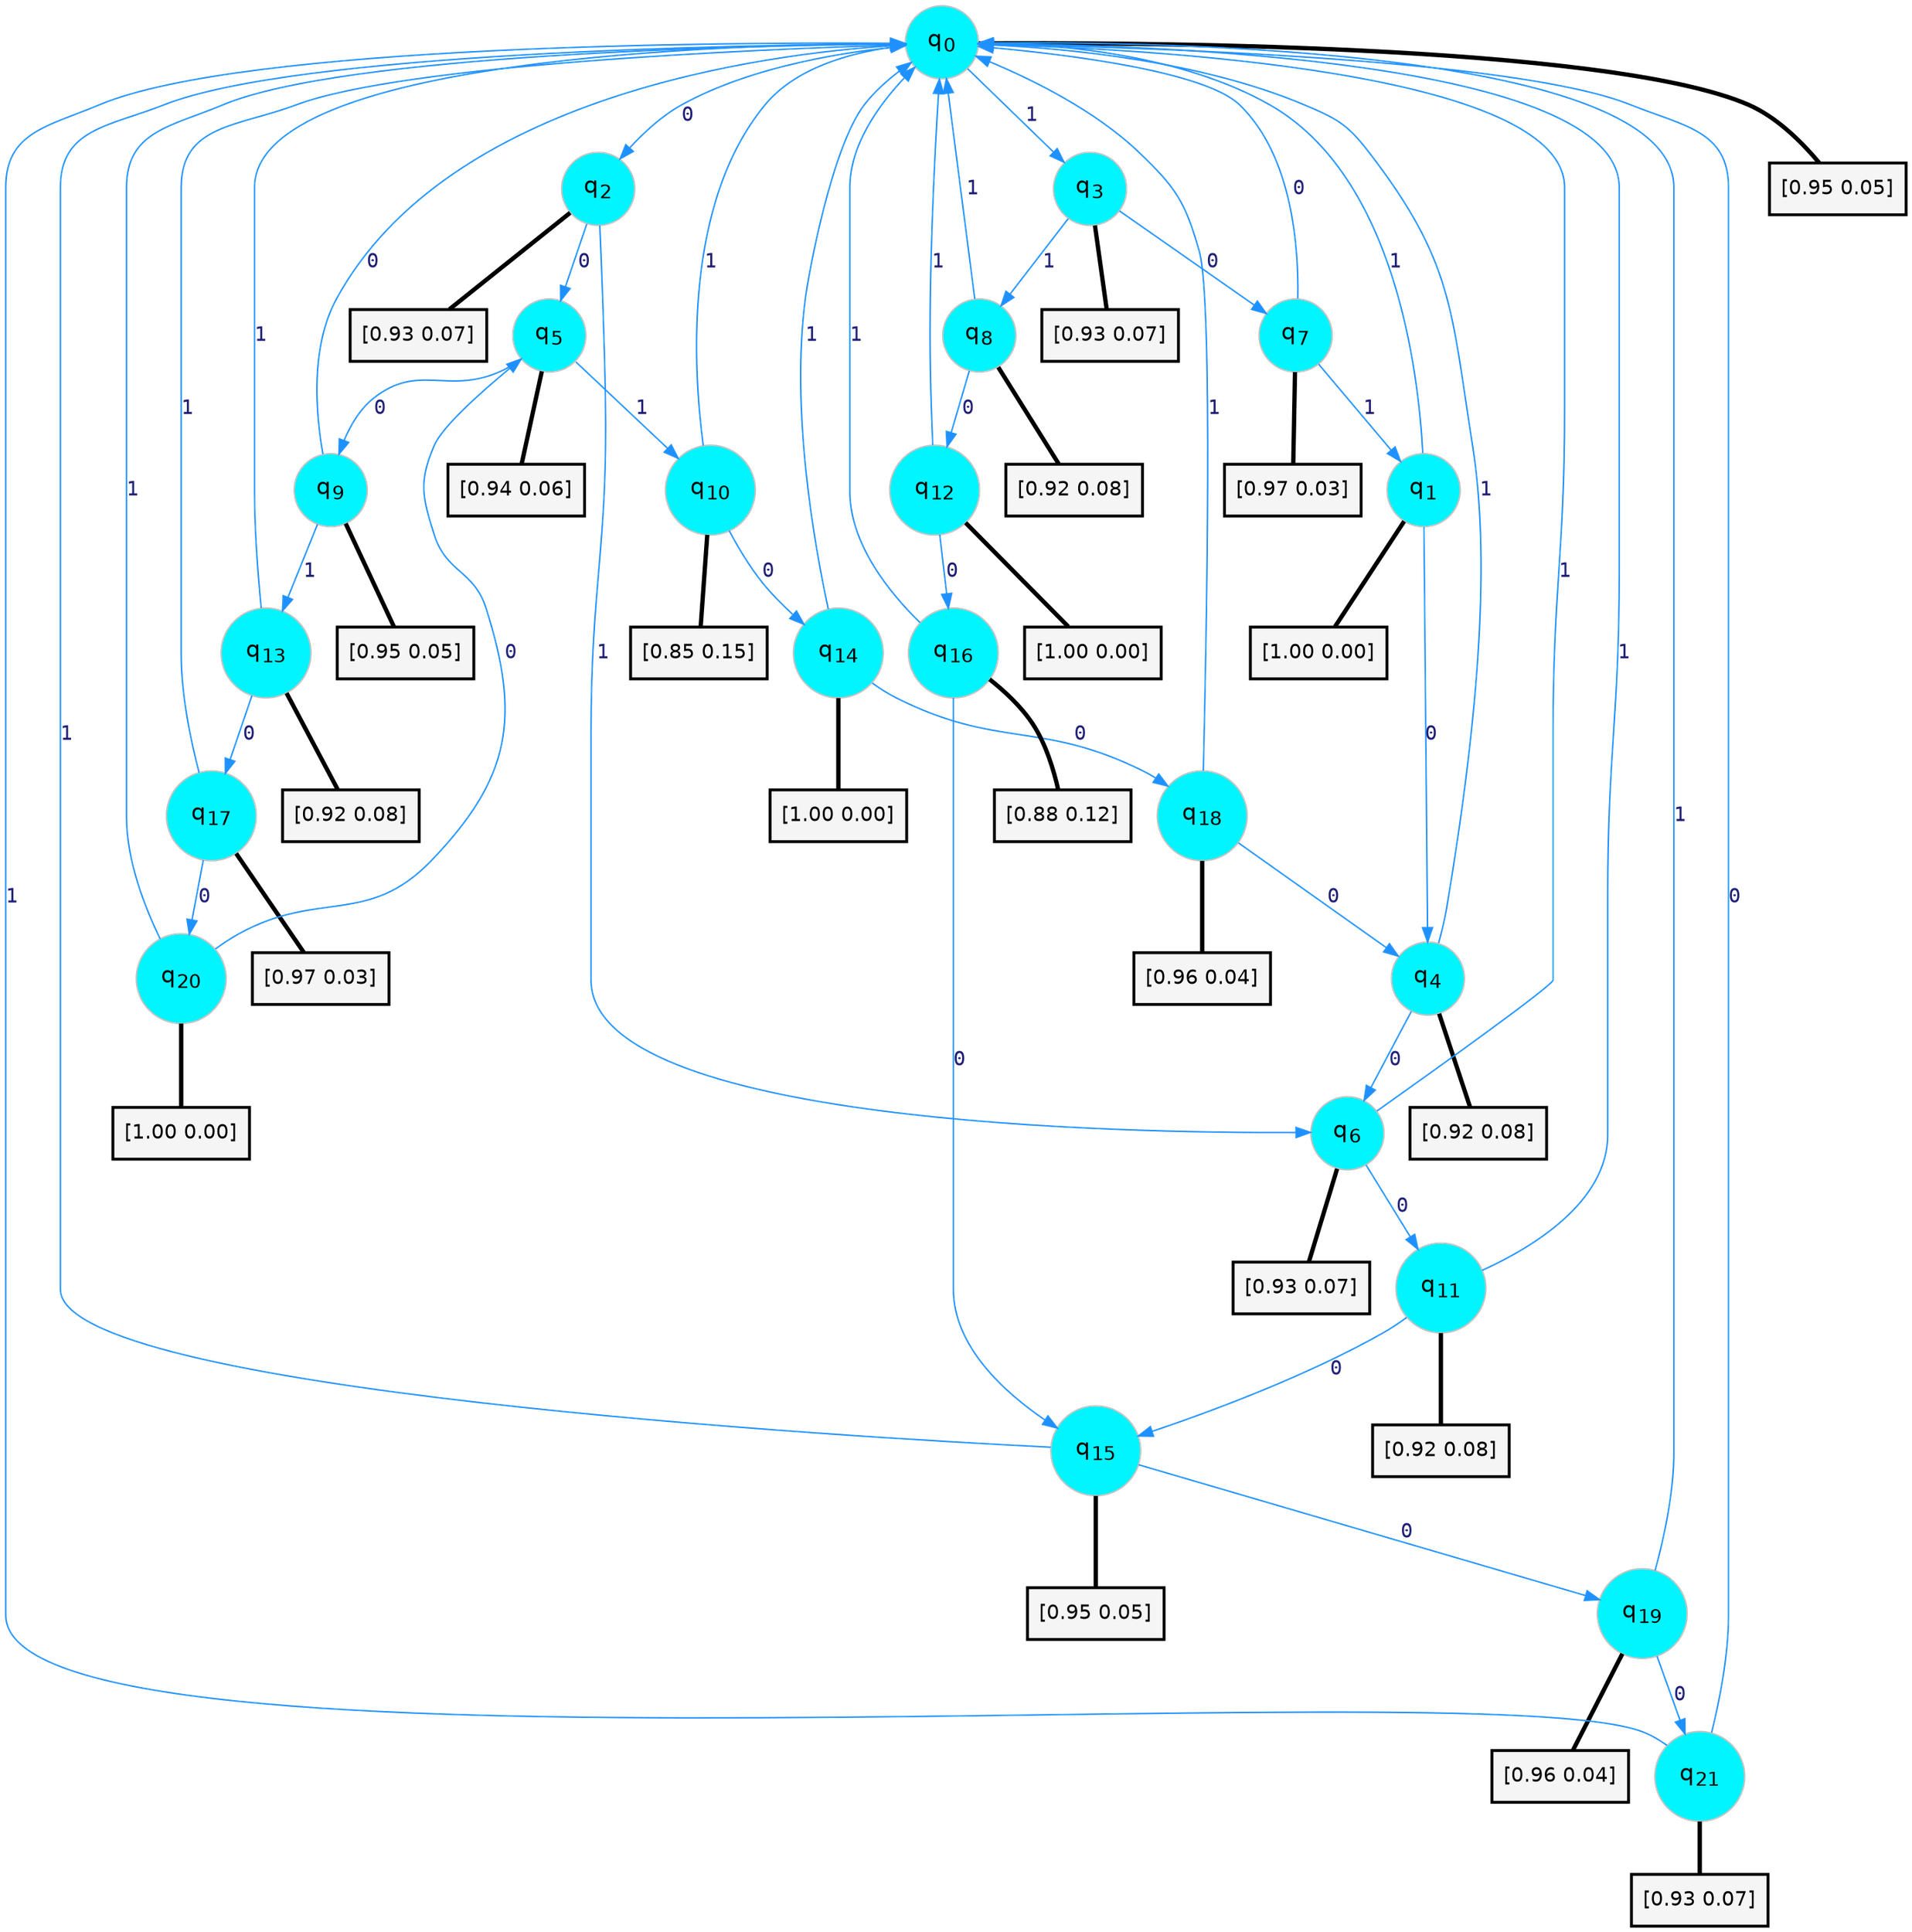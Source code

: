 digraph G {
graph [
bgcolor=transparent, dpi=300, rankdir=TD, size="40,25"];
node [
color=gray, fillcolor=turquoise1, fontcolor=black, fontname=Helvetica, fontsize=16, fontweight=bold, shape=circle, style=filled];
edge [
arrowsize=1, color=dodgerblue1, fontcolor=midnightblue, fontname=courier, fontweight=bold, penwidth=1, style=solid, weight=20];
0[label=<q<SUB>0</SUB>>];
1[label=<q<SUB>1</SUB>>];
2[label=<q<SUB>2</SUB>>];
3[label=<q<SUB>3</SUB>>];
4[label=<q<SUB>4</SUB>>];
5[label=<q<SUB>5</SUB>>];
6[label=<q<SUB>6</SUB>>];
7[label=<q<SUB>7</SUB>>];
8[label=<q<SUB>8</SUB>>];
9[label=<q<SUB>9</SUB>>];
10[label=<q<SUB>10</SUB>>];
11[label=<q<SUB>11</SUB>>];
12[label=<q<SUB>12</SUB>>];
13[label=<q<SUB>13</SUB>>];
14[label=<q<SUB>14</SUB>>];
15[label=<q<SUB>15</SUB>>];
16[label=<q<SUB>16</SUB>>];
17[label=<q<SUB>17</SUB>>];
18[label=<q<SUB>18</SUB>>];
19[label=<q<SUB>19</SUB>>];
20[label=<q<SUB>20</SUB>>];
21[label=<q<SUB>21</SUB>>];
22[label="[0.95 0.05]", shape=box,fontcolor=black, fontname=Helvetica, fontsize=14, penwidth=2, fillcolor=whitesmoke,color=black];
23[label="[1.00 0.00]", shape=box,fontcolor=black, fontname=Helvetica, fontsize=14, penwidth=2, fillcolor=whitesmoke,color=black];
24[label="[0.93 0.07]", shape=box,fontcolor=black, fontname=Helvetica, fontsize=14, penwidth=2, fillcolor=whitesmoke,color=black];
25[label="[0.93 0.07]", shape=box,fontcolor=black, fontname=Helvetica, fontsize=14, penwidth=2, fillcolor=whitesmoke,color=black];
26[label="[0.92 0.08]", shape=box,fontcolor=black, fontname=Helvetica, fontsize=14, penwidth=2, fillcolor=whitesmoke,color=black];
27[label="[0.94 0.06]", shape=box,fontcolor=black, fontname=Helvetica, fontsize=14, penwidth=2, fillcolor=whitesmoke,color=black];
28[label="[0.93 0.07]", shape=box,fontcolor=black, fontname=Helvetica, fontsize=14, penwidth=2, fillcolor=whitesmoke,color=black];
29[label="[0.97 0.03]", shape=box,fontcolor=black, fontname=Helvetica, fontsize=14, penwidth=2, fillcolor=whitesmoke,color=black];
30[label="[0.92 0.08]", shape=box,fontcolor=black, fontname=Helvetica, fontsize=14, penwidth=2, fillcolor=whitesmoke,color=black];
31[label="[0.95 0.05]", shape=box,fontcolor=black, fontname=Helvetica, fontsize=14, penwidth=2, fillcolor=whitesmoke,color=black];
32[label="[0.85 0.15]", shape=box,fontcolor=black, fontname=Helvetica, fontsize=14, penwidth=2, fillcolor=whitesmoke,color=black];
33[label="[0.92 0.08]", shape=box,fontcolor=black, fontname=Helvetica, fontsize=14, penwidth=2, fillcolor=whitesmoke,color=black];
34[label="[1.00 0.00]", shape=box,fontcolor=black, fontname=Helvetica, fontsize=14, penwidth=2, fillcolor=whitesmoke,color=black];
35[label="[0.92 0.08]", shape=box,fontcolor=black, fontname=Helvetica, fontsize=14, penwidth=2, fillcolor=whitesmoke,color=black];
36[label="[1.00 0.00]", shape=box,fontcolor=black, fontname=Helvetica, fontsize=14, penwidth=2, fillcolor=whitesmoke,color=black];
37[label="[0.95 0.05]", shape=box,fontcolor=black, fontname=Helvetica, fontsize=14, penwidth=2, fillcolor=whitesmoke,color=black];
38[label="[0.88 0.12]", shape=box,fontcolor=black, fontname=Helvetica, fontsize=14, penwidth=2, fillcolor=whitesmoke,color=black];
39[label="[0.97 0.03]", shape=box,fontcolor=black, fontname=Helvetica, fontsize=14, penwidth=2, fillcolor=whitesmoke,color=black];
40[label="[0.96 0.04]", shape=box,fontcolor=black, fontname=Helvetica, fontsize=14, penwidth=2, fillcolor=whitesmoke,color=black];
41[label="[0.96 0.04]", shape=box,fontcolor=black, fontname=Helvetica, fontsize=14, penwidth=2, fillcolor=whitesmoke,color=black];
42[label="[1.00 0.00]", shape=box,fontcolor=black, fontname=Helvetica, fontsize=14, penwidth=2, fillcolor=whitesmoke,color=black];
43[label="[0.93 0.07]", shape=box,fontcolor=black, fontname=Helvetica, fontsize=14, penwidth=2, fillcolor=whitesmoke,color=black];
0->2 [label=0];
0->3 [label=1];
0->22 [arrowhead=none, penwidth=3,color=black];
1->4 [label=0];
1->0 [label=1];
1->23 [arrowhead=none, penwidth=3,color=black];
2->5 [label=0];
2->6 [label=1];
2->24 [arrowhead=none, penwidth=3,color=black];
3->7 [label=0];
3->8 [label=1];
3->25 [arrowhead=none, penwidth=3,color=black];
4->6 [label=0];
4->0 [label=1];
4->26 [arrowhead=none, penwidth=3,color=black];
5->9 [label=0];
5->10 [label=1];
5->27 [arrowhead=none, penwidth=3,color=black];
6->11 [label=0];
6->0 [label=1];
6->28 [arrowhead=none, penwidth=3,color=black];
7->0 [label=0];
7->1 [label=1];
7->29 [arrowhead=none, penwidth=3,color=black];
8->12 [label=0];
8->0 [label=1];
8->30 [arrowhead=none, penwidth=3,color=black];
9->0 [label=0];
9->13 [label=1];
9->31 [arrowhead=none, penwidth=3,color=black];
10->14 [label=0];
10->0 [label=1];
10->32 [arrowhead=none, penwidth=3,color=black];
11->15 [label=0];
11->0 [label=1];
11->33 [arrowhead=none, penwidth=3,color=black];
12->16 [label=0];
12->0 [label=1];
12->34 [arrowhead=none, penwidth=3,color=black];
13->17 [label=0];
13->0 [label=1];
13->35 [arrowhead=none, penwidth=3,color=black];
14->18 [label=0];
14->0 [label=1];
14->36 [arrowhead=none, penwidth=3,color=black];
15->19 [label=0];
15->0 [label=1];
15->37 [arrowhead=none, penwidth=3,color=black];
16->15 [label=0];
16->0 [label=1];
16->38 [arrowhead=none, penwidth=3,color=black];
17->20 [label=0];
17->0 [label=1];
17->39 [arrowhead=none, penwidth=3,color=black];
18->4 [label=0];
18->0 [label=1];
18->40 [arrowhead=none, penwidth=3,color=black];
19->21 [label=0];
19->0 [label=1];
19->41 [arrowhead=none, penwidth=3,color=black];
20->5 [label=0];
20->0 [label=1];
20->42 [arrowhead=none, penwidth=3,color=black];
21->0 [label=0];
21->0 [label=1];
21->43 [arrowhead=none, penwidth=3,color=black];
}
